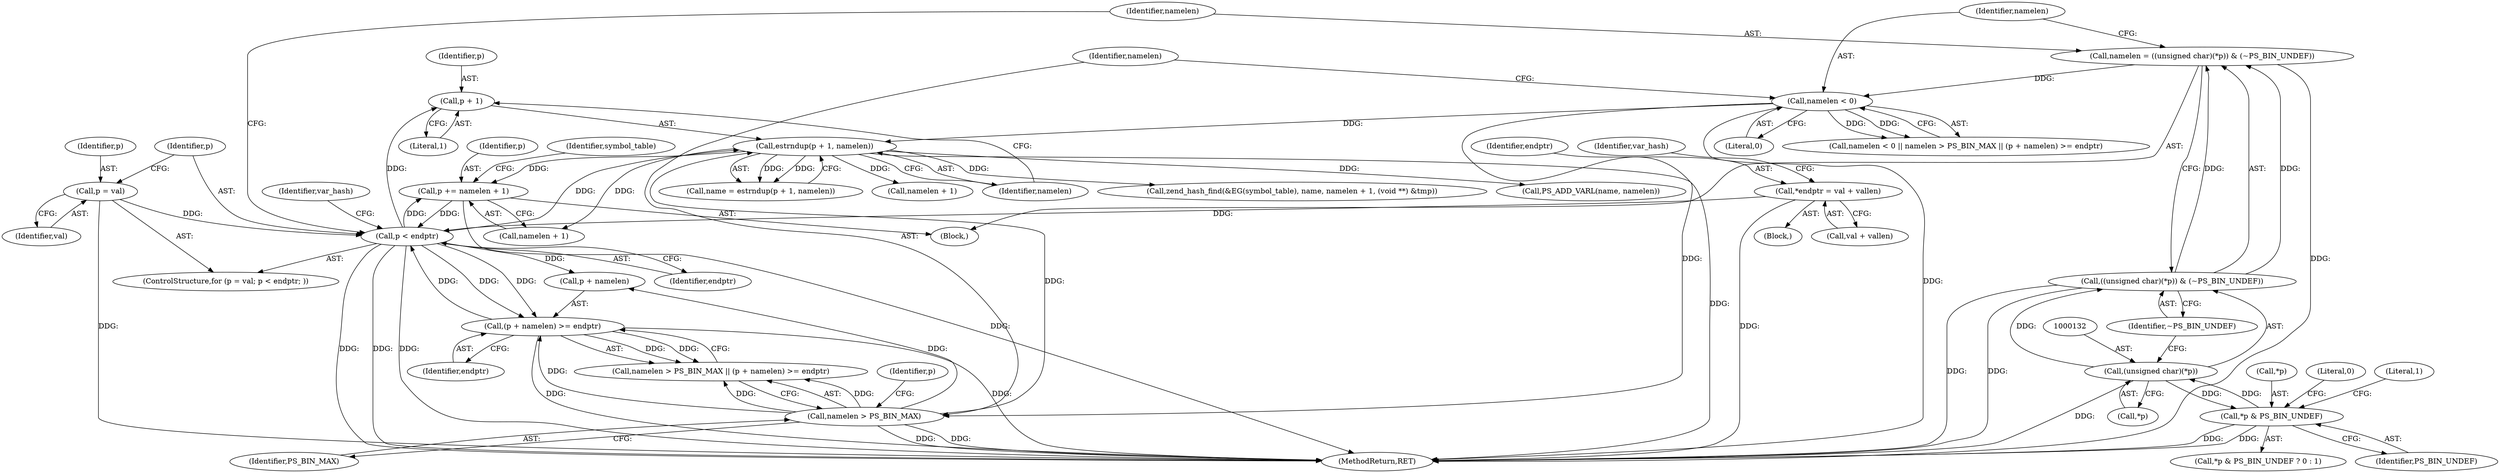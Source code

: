 digraph "0_php-src_8763c6090d627d8bb0ee1d030c30e58f406be9ce?w=1@pointer" {
"1000167" [label="(Call,p + 1)"];
"1000123" [label="(Call,p < endptr)"];
"1000171" [label="(Call,p += namelen + 1)"];
"1000166" [label="(Call,estrndup(p + 1, namelen))"];
"1000138" [label="(Call,namelen < 0)"];
"1000128" [label="(Call,namelen = ((unsigned char)(*p)) & (~PS_BIN_UNDEF))"];
"1000130" [label="(Call,((unsigned char)(*p)) & (~PS_BIN_UNDEF))"];
"1000131" [label="(Call,(unsigned char)(*p))"];
"1000158" [label="(Call,*p & PS_BIN_UNDEF)"];
"1000142" [label="(Call,namelen > PS_BIN_MAX)"];
"1000120" [label="(Call,p = val)"];
"1000145" [label="(Call,(p + namelen) >= endptr)"];
"1000108" [label="(Call,*endptr = val + vallen)"];
"1000142" [label="(Call,namelen > PS_BIN_MAX)"];
"1000118" [label="(Identifier,var_hash)"];
"1000183" [label="(Call,namelen + 1)"];
"1000170" [label="(Identifier,namelen)"];
"1000129" [label="(Identifier,namelen)"];
"1000139" [label="(Identifier,namelen)"];
"1000130" [label="(Call,((unsigned char)(*p)) & (~PS_BIN_UNDEF))"];
"1000158" [label="(Call,*p & PS_BIN_UNDEF)"];
"1000119" [label="(ControlStructure,for (p = val; p < endptr; ))"];
"1000161" [label="(Identifier,PS_BIN_UNDEF)"];
"1000149" [label="(Identifier,endptr)"];
"1000163" [label="(Literal,1)"];
"1000169" [label="(Literal,1)"];
"1000172" [label="(Identifier,p)"];
"1000159" [label="(Call,*p)"];
"1000162" [label="(Literal,0)"];
"1000120" [label="(Call,p = val)"];
"1000125" [label="(Identifier,endptr)"];
"1000167" [label="(Call,p + 1)"];
"1000143" [label="(Identifier,namelen)"];
"1000157" [label="(Call,*p & PS_BIN_UNDEF ? 0 : 1)"];
"1000171" [label="(Call,p += namelen + 1)"];
"1000122" [label="(Identifier,val)"];
"1000140" [label="(Literal,0)"];
"1000173" [label="(Call,namelen + 1)"];
"1000144" [label="(Identifier,PS_BIN_MAX)"];
"1000104" [label="(Block,)"];
"1000240" [label="(MethodReturn,RET)"];
"1000237" [label="(Identifier,var_hash)"];
"1000126" [label="(Block,)"];
"1000147" [label="(Identifier,p)"];
"1000141" [label="(Call,namelen > PS_BIN_MAX || (p + namelen) >= endptr)"];
"1000110" [label="(Call,val + vallen)"];
"1000168" [label="(Identifier,p)"];
"1000166" [label="(Call,estrndup(p + 1, namelen))"];
"1000123" [label="(Call,p < endptr)"];
"1000124" [label="(Identifier,p)"];
"1000181" [label="(Identifier,symbol_table)"];
"1000128" [label="(Call,namelen = ((unsigned char)(*p)) & (~PS_BIN_UNDEF))"];
"1000135" [label="(Identifier,~PS_BIN_UNDEF)"];
"1000133" [label="(Call,*p)"];
"1000109" [label="(Identifier,endptr)"];
"1000178" [label="(Call,zend_hash_find(&EG(symbol_table), name, namelen + 1, (void **) &tmp))"];
"1000231" [label="(Call,PS_ADD_VARL(name, namelen))"];
"1000138" [label="(Call,namelen < 0)"];
"1000164" [label="(Call,name = estrndup(p + 1, namelen))"];
"1000131" [label="(Call,(unsigned char)(*p))"];
"1000121" [label="(Identifier,p)"];
"1000137" [label="(Call,namelen < 0 || namelen > PS_BIN_MAX || (p + namelen) >= endptr)"];
"1000146" [label="(Call,p + namelen)"];
"1000108" [label="(Call,*endptr = val + vallen)"];
"1000145" [label="(Call,(p + namelen) >= endptr)"];
"1000167" -> "1000166"  [label="AST: "];
"1000167" -> "1000169"  [label="CFG: "];
"1000168" -> "1000167"  [label="AST: "];
"1000169" -> "1000167"  [label="AST: "];
"1000170" -> "1000167"  [label="CFG: "];
"1000123" -> "1000167"  [label="DDG: "];
"1000123" -> "1000119"  [label="AST: "];
"1000123" -> "1000125"  [label="CFG: "];
"1000124" -> "1000123"  [label="AST: "];
"1000125" -> "1000123"  [label="AST: "];
"1000129" -> "1000123"  [label="CFG: "];
"1000237" -> "1000123"  [label="CFG: "];
"1000123" -> "1000240"  [label="DDG: "];
"1000123" -> "1000240"  [label="DDG: "];
"1000123" -> "1000240"  [label="DDG: "];
"1000171" -> "1000123"  [label="DDG: "];
"1000120" -> "1000123"  [label="DDG: "];
"1000145" -> "1000123"  [label="DDG: "];
"1000108" -> "1000123"  [label="DDG: "];
"1000123" -> "1000145"  [label="DDG: "];
"1000123" -> "1000145"  [label="DDG: "];
"1000123" -> "1000146"  [label="DDG: "];
"1000123" -> "1000166"  [label="DDG: "];
"1000123" -> "1000171"  [label="DDG: "];
"1000171" -> "1000126"  [label="AST: "];
"1000171" -> "1000173"  [label="CFG: "];
"1000172" -> "1000171"  [label="AST: "];
"1000173" -> "1000171"  [label="AST: "];
"1000181" -> "1000171"  [label="CFG: "];
"1000171" -> "1000240"  [label="DDG: "];
"1000166" -> "1000171"  [label="DDG: "];
"1000166" -> "1000164"  [label="AST: "];
"1000166" -> "1000170"  [label="CFG: "];
"1000170" -> "1000166"  [label="AST: "];
"1000164" -> "1000166"  [label="CFG: "];
"1000166" -> "1000240"  [label="DDG: "];
"1000166" -> "1000164"  [label="DDG: "];
"1000166" -> "1000164"  [label="DDG: "];
"1000138" -> "1000166"  [label="DDG: "];
"1000142" -> "1000166"  [label="DDG: "];
"1000166" -> "1000173"  [label="DDG: "];
"1000166" -> "1000178"  [label="DDG: "];
"1000166" -> "1000183"  [label="DDG: "];
"1000166" -> "1000231"  [label="DDG: "];
"1000138" -> "1000137"  [label="AST: "];
"1000138" -> "1000140"  [label="CFG: "];
"1000139" -> "1000138"  [label="AST: "];
"1000140" -> "1000138"  [label="AST: "];
"1000143" -> "1000138"  [label="CFG: "];
"1000137" -> "1000138"  [label="CFG: "];
"1000138" -> "1000240"  [label="DDG: "];
"1000138" -> "1000137"  [label="DDG: "];
"1000138" -> "1000137"  [label="DDG: "];
"1000128" -> "1000138"  [label="DDG: "];
"1000138" -> "1000142"  [label="DDG: "];
"1000128" -> "1000126"  [label="AST: "];
"1000128" -> "1000130"  [label="CFG: "];
"1000129" -> "1000128"  [label="AST: "];
"1000130" -> "1000128"  [label="AST: "];
"1000139" -> "1000128"  [label="CFG: "];
"1000128" -> "1000240"  [label="DDG: "];
"1000130" -> "1000128"  [label="DDG: "];
"1000130" -> "1000128"  [label="DDG: "];
"1000130" -> "1000135"  [label="CFG: "];
"1000131" -> "1000130"  [label="AST: "];
"1000135" -> "1000130"  [label="AST: "];
"1000130" -> "1000240"  [label="DDG: "];
"1000130" -> "1000240"  [label="DDG: "];
"1000131" -> "1000130"  [label="DDG: "];
"1000131" -> "1000133"  [label="CFG: "];
"1000132" -> "1000131"  [label="AST: "];
"1000133" -> "1000131"  [label="AST: "];
"1000135" -> "1000131"  [label="CFG: "];
"1000131" -> "1000240"  [label="DDG: "];
"1000158" -> "1000131"  [label="DDG: "];
"1000131" -> "1000158"  [label="DDG: "];
"1000158" -> "1000157"  [label="AST: "];
"1000158" -> "1000161"  [label="CFG: "];
"1000159" -> "1000158"  [label="AST: "];
"1000161" -> "1000158"  [label="AST: "];
"1000162" -> "1000158"  [label="CFG: "];
"1000163" -> "1000158"  [label="CFG: "];
"1000158" -> "1000240"  [label="DDG: "];
"1000158" -> "1000240"  [label="DDG: "];
"1000142" -> "1000141"  [label="AST: "];
"1000142" -> "1000144"  [label="CFG: "];
"1000143" -> "1000142"  [label="AST: "];
"1000144" -> "1000142"  [label="AST: "];
"1000147" -> "1000142"  [label="CFG: "];
"1000141" -> "1000142"  [label="CFG: "];
"1000142" -> "1000240"  [label="DDG: "];
"1000142" -> "1000240"  [label="DDG: "];
"1000142" -> "1000141"  [label="DDG: "];
"1000142" -> "1000141"  [label="DDG: "];
"1000142" -> "1000145"  [label="DDG: "];
"1000142" -> "1000146"  [label="DDG: "];
"1000120" -> "1000119"  [label="AST: "];
"1000120" -> "1000122"  [label="CFG: "];
"1000121" -> "1000120"  [label="AST: "];
"1000122" -> "1000120"  [label="AST: "];
"1000124" -> "1000120"  [label="CFG: "];
"1000120" -> "1000240"  [label="DDG: "];
"1000145" -> "1000141"  [label="AST: "];
"1000145" -> "1000149"  [label="CFG: "];
"1000146" -> "1000145"  [label="AST: "];
"1000149" -> "1000145"  [label="AST: "];
"1000141" -> "1000145"  [label="CFG: "];
"1000145" -> "1000240"  [label="DDG: "];
"1000145" -> "1000240"  [label="DDG: "];
"1000145" -> "1000141"  [label="DDG: "];
"1000145" -> "1000141"  [label="DDG: "];
"1000108" -> "1000104"  [label="AST: "];
"1000108" -> "1000110"  [label="CFG: "];
"1000109" -> "1000108"  [label="AST: "];
"1000110" -> "1000108"  [label="AST: "];
"1000118" -> "1000108"  [label="CFG: "];
"1000108" -> "1000240"  [label="DDG: "];
}
